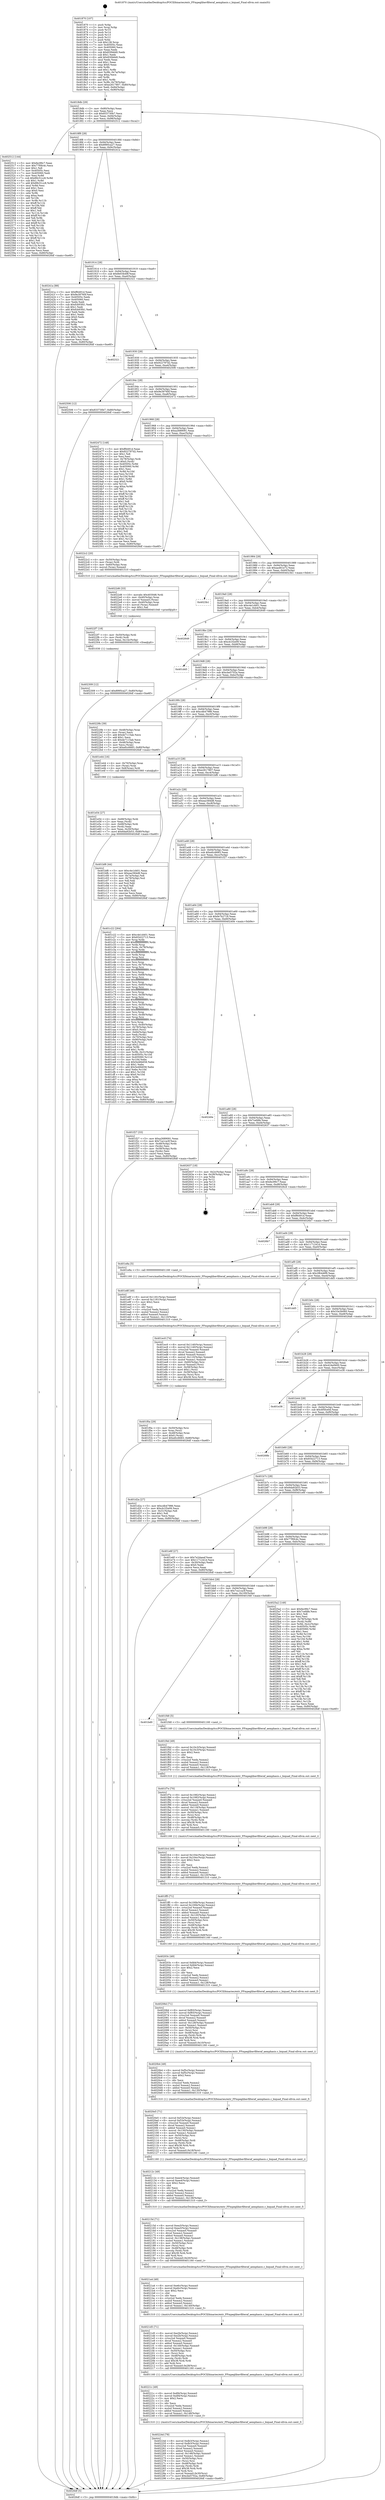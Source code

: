 digraph "0x401870" {
  label = "0x401870 (/mnt/c/Users/mathe/Desktop/tcc/POCII/binaries/extr_FFmpeglibavfilteraf_aemphasis.c_biquad_Final-ollvm.out::main(0))"
  labelloc = "t"
  node[shape=record]

  Entry [label="",width=0.3,height=0.3,shape=circle,fillcolor=black,style=filled]
  "0x4018db" [label="{
     0x4018db [29]\l
     | [instrs]\l
     &nbsp;&nbsp;0x4018db \<+3\>: mov -0x80(%rbp),%eax\l
     &nbsp;&nbsp;0x4018de \<+2\>: mov %eax,%ecx\l
     &nbsp;&nbsp;0x4018e0 \<+6\>: sub $0x833730b7,%ecx\l
     &nbsp;&nbsp;0x4018e6 \<+6\>: mov %eax,-0x94(%rbp)\l
     &nbsp;&nbsp;0x4018ec \<+6\>: mov %ecx,-0x98(%rbp)\l
     &nbsp;&nbsp;0x4018f2 \<+6\>: je 0000000000402512 \<main+0xca2\>\l
  }"]
  "0x402512" [label="{
     0x402512 [144]\l
     | [instrs]\l
     &nbsp;&nbsp;0x402512 \<+5\>: mov $0xfec99c7,%eax\l
     &nbsp;&nbsp;0x402517 \<+5\>: mov $0x77f0fc4c,%ecx\l
     &nbsp;&nbsp;0x40251c \<+2\>: mov $0x1,%dl\l
     &nbsp;&nbsp;0x40251e \<+7\>: mov 0x40505c,%esi\l
     &nbsp;&nbsp;0x402525 \<+7\>: mov 0x405060,%edi\l
     &nbsp;&nbsp;0x40252c \<+3\>: mov %esi,%r8d\l
     &nbsp;&nbsp;0x40252f \<+7\>: sub $0x89c51cc8,%r8d\l
     &nbsp;&nbsp;0x402536 \<+4\>: sub $0x1,%r8d\l
     &nbsp;&nbsp;0x40253a \<+7\>: add $0x89c51cc8,%r8d\l
     &nbsp;&nbsp;0x402541 \<+4\>: imul %r8d,%esi\l
     &nbsp;&nbsp;0x402545 \<+3\>: and $0x1,%esi\l
     &nbsp;&nbsp;0x402548 \<+3\>: cmp $0x0,%esi\l
     &nbsp;&nbsp;0x40254b \<+4\>: sete %r9b\l
     &nbsp;&nbsp;0x40254f \<+3\>: cmp $0xa,%edi\l
     &nbsp;&nbsp;0x402552 \<+4\>: setl %r10b\l
     &nbsp;&nbsp;0x402556 \<+3\>: mov %r9b,%r11b\l
     &nbsp;&nbsp;0x402559 \<+4\>: xor $0xff,%r11b\l
     &nbsp;&nbsp;0x40255d \<+3\>: mov %r10b,%bl\l
     &nbsp;&nbsp;0x402560 \<+3\>: xor $0xff,%bl\l
     &nbsp;&nbsp;0x402563 \<+3\>: xor $0x1,%dl\l
     &nbsp;&nbsp;0x402566 \<+3\>: mov %r11b,%r14b\l
     &nbsp;&nbsp;0x402569 \<+4\>: and $0xff,%r14b\l
     &nbsp;&nbsp;0x40256d \<+3\>: and %dl,%r9b\l
     &nbsp;&nbsp;0x402570 \<+3\>: mov %bl,%r15b\l
     &nbsp;&nbsp;0x402573 \<+4\>: and $0xff,%r15b\l
     &nbsp;&nbsp;0x402577 \<+3\>: and %dl,%r10b\l
     &nbsp;&nbsp;0x40257a \<+3\>: or %r9b,%r14b\l
     &nbsp;&nbsp;0x40257d \<+3\>: or %r10b,%r15b\l
     &nbsp;&nbsp;0x402580 \<+3\>: xor %r15b,%r14b\l
     &nbsp;&nbsp;0x402583 \<+3\>: or %bl,%r11b\l
     &nbsp;&nbsp;0x402586 \<+4\>: xor $0xff,%r11b\l
     &nbsp;&nbsp;0x40258a \<+3\>: or $0x1,%dl\l
     &nbsp;&nbsp;0x40258d \<+3\>: and %dl,%r11b\l
     &nbsp;&nbsp;0x402590 \<+3\>: or %r11b,%r14b\l
     &nbsp;&nbsp;0x402593 \<+4\>: test $0x1,%r14b\l
     &nbsp;&nbsp;0x402597 \<+3\>: cmovne %ecx,%eax\l
     &nbsp;&nbsp;0x40259a \<+3\>: mov %eax,-0x80(%rbp)\l
     &nbsp;&nbsp;0x40259d \<+5\>: jmp 00000000004026df \<main+0xe6f\>\l
  }"]
  "0x4018f8" [label="{
     0x4018f8 [28]\l
     | [instrs]\l
     &nbsp;&nbsp;0x4018f8 \<+5\>: jmp 00000000004018fd \<main+0x8d\>\l
     &nbsp;&nbsp;0x4018fd \<+6\>: mov -0x94(%rbp),%eax\l
     &nbsp;&nbsp;0x401903 \<+5\>: sub $0x8995ca27,%eax\l
     &nbsp;&nbsp;0x401908 \<+6\>: mov %eax,-0x9c(%rbp)\l
     &nbsp;&nbsp;0x40190e \<+6\>: je 000000000040241a \<main+0xbaa\>\l
  }"]
  Exit [label="",width=0.3,height=0.3,shape=circle,fillcolor=black,style=filled,peripheries=2]
  "0x40241a" [label="{
     0x40241a [88]\l
     | [instrs]\l
     &nbsp;&nbsp;0x40241a \<+5\>: mov $0xff4491d,%eax\l
     &nbsp;&nbsp;0x40241f \<+5\>: mov $0x9e39760f,%ecx\l
     &nbsp;&nbsp;0x402424 \<+7\>: mov 0x40505c,%edx\l
     &nbsp;&nbsp;0x40242b \<+7\>: mov 0x405060,%esi\l
     &nbsp;&nbsp;0x402432 \<+2\>: mov %edx,%edi\l
     &nbsp;&nbsp;0x402434 \<+6\>: sub $0xfcb93f41,%edi\l
     &nbsp;&nbsp;0x40243a \<+3\>: sub $0x1,%edi\l
     &nbsp;&nbsp;0x40243d \<+6\>: add $0xfcb93f41,%edi\l
     &nbsp;&nbsp;0x402443 \<+3\>: imul %edi,%edx\l
     &nbsp;&nbsp;0x402446 \<+3\>: and $0x1,%edx\l
     &nbsp;&nbsp;0x402449 \<+3\>: cmp $0x0,%edx\l
     &nbsp;&nbsp;0x40244c \<+4\>: sete %r8b\l
     &nbsp;&nbsp;0x402450 \<+3\>: cmp $0xa,%esi\l
     &nbsp;&nbsp;0x402453 \<+4\>: setl %r9b\l
     &nbsp;&nbsp;0x402457 \<+3\>: mov %r8b,%r10b\l
     &nbsp;&nbsp;0x40245a \<+3\>: and %r9b,%r10b\l
     &nbsp;&nbsp;0x40245d \<+3\>: xor %r9b,%r8b\l
     &nbsp;&nbsp;0x402460 \<+3\>: or %r8b,%r10b\l
     &nbsp;&nbsp;0x402463 \<+4\>: test $0x1,%r10b\l
     &nbsp;&nbsp;0x402467 \<+3\>: cmovne %ecx,%eax\l
     &nbsp;&nbsp;0x40246a \<+3\>: mov %eax,-0x80(%rbp)\l
     &nbsp;&nbsp;0x40246d \<+5\>: jmp 00000000004026df \<main+0xe6f\>\l
  }"]
  "0x401914" [label="{
     0x401914 [28]\l
     | [instrs]\l
     &nbsp;&nbsp;0x401914 \<+5\>: jmp 0000000000401919 \<main+0xa9\>\l
     &nbsp;&nbsp;0x401919 \<+6\>: mov -0x94(%rbp),%eax\l
     &nbsp;&nbsp;0x40191f \<+5\>: sub $0x8e03b49f,%eax\l
     &nbsp;&nbsp;0x401924 \<+6\>: mov %eax,-0xa0(%rbp)\l
     &nbsp;&nbsp;0x40192a \<+6\>: je 0000000000402321 \<main+0xab1\>\l
  }"]
  "0x402309" [label="{
     0x402309 [12]\l
     | [instrs]\l
     &nbsp;&nbsp;0x402309 \<+7\>: movl $0x8995ca27,-0x80(%rbp)\l
     &nbsp;&nbsp;0x402310 \<+5\>: jmp 00000000004026df \<main+0xe6f\>\l
  }"]
  "0x402321" [label="{
     0x402321\l
  }", style=dashed]
  "0x401930" [label="{
     0x401930 [28]\l
     | [instrs]\l
     &nbsp;&nbsp;0x401930 \<+5\>: jmp 0000000000401935 \<main+0xc5\>\l
     &nbsp;&nbsp;0x401935 \<+6\>: mov -0x94(%rbp),%eax\l
     &nbsp;&nbsp;0x40193b \<+5\>: sub $0x922797d2,%eax\l
     &nbsp;&nbsp;0x401940 \<+6\>: mov %eax,-0xa4(%rbp)\l
     &nbsp;&nbsp;0x401946 \<+6\>: je 0000000000402506 \<main+0xc96\>\l
  }"]
  "0x4022f7" [label="{
     0x4022f7 [18]\l
     | [instrs]\l
     &nbsp;&nbsp;0x4022f7 \<+4\>: mov -0x50(%rbp),%rdi\l
     &nbsp;&nbsp;0x4022fb \<+3\>: mov (%rdi),%rdi\l
     &nbsp;&nbsp;0x4022fe \<+6\>: mov %eax,-0x14c(%rbp)\l
     &nbsp;&nbsp;0x402304 \<+5\>: call 0000000000401030 \<free@plt\>\l
     | [calls]\l
     &nbsp;&nbsp;0x401030 \{1\} (unknown)\l
  }"]
  "0x402506" [label="{
     0x402506 [12]\l
     | [instrs]\l
     &nbsp;&nbsp;0x402506 \<+7\>: movl $0x833730b7,-0x80(%rbp)\l
     &nbsp;&nbsp;0x40250d \<+5\>: jmp 00000000004026df \<main+0xe6f\>\l
  }"]
  "0x40194c" [label="{
     0x40194c [28]\l
     | [instrs]\l
     &nbsp;&nbsp;0x40194c \<+5\>: jmp 0000000000401951 \<main+0xe1\>\l
     &nbsp;&nbsp;0x401951 \<+6\>: mov -0x94(%rbp),%eax\l
     &nbsp;&nbsp;0x401957 \<+5\>: sub $0x9e39760f,%eax\l
     &nbsp;&nbsp;0x40195c \<+6\>: mov %eax,-0xa8(%rbp)\l
     &nbsp;&nbsp;0x401962 \<+6\>: je 0000000000402472 \<main+0xc02\>\l
  }"]
  "0x4022d6" [label="{
     0x4022d6 [33]\l
     | [instrs]\l
     &nbsp;&nbsp;0x4022d6 \<+10\>: movabs $0x4030d6,%rdi\l
     &nbsp;&nbsp;0x4022e0 \<+4\>: mov -0x40(%rbp),%rax\l
     &nbsp;&nbsp;0x4022e4 \<+4\>: movsd %xmm0,(%rax)\l
     &nbsp;&nbsp;0x4022e8 \<+4\>: mov -0x40(%rbp),%rax\l
     &nbsp;&nbsp;0x4022ec \<+4\>: movsd (%rax),%xmm0\l
     &nbsp;&nbsp;0x4022f0 \<+2\>: mov $0x1,%al\l
     &nbsp;&nbsp;0x4022f2 \<+5\>: call 0000000000401040 \<printf@plt\>\l
     | [calls]\l
     &nbsp;&nbsp;0x401040 \{1\} (unknown)\l
  }"]
  "0x402472" [label="{
     0x402472 [148]\l
     | [instrs]\l
     &nbsp;&nbsp;0x402472 \<+5\>: mov $0xff4491d,%eax\l
     &nbsp;&nbsp;0x402477 \<+5\>: mov $0x922797d2,%ecx\l
     &nbsp;&nbsp;0x40247c \<+2\>: mov $0x1,%dl\l
     &nbsp;&nbsp;0x40247e \<+2\>: xor %esi,%esi\l
     &nbsp;&nbsp;0x402480 \<+4\>: mov -0x78(%rbp),%rdi\l
     &nbsp;&nbsp;0x402484 \<+6\>: movl $0x0,(%rdi)\l
     &nbsp;&nbsp;0x40248a \<+8\>: mov 0x40505c,%r8d\l
     &nbsp;&nbsp;0x402492 \<+8\>: mov 0x405060,%r9d\l
     &nbsp;&nbsp;0x40249a \<+3\>: sub $0x1,%esi\l
     &nbsp;&nbsp;0x40249d \<+3\>: mov %r8d,%r10d\l
     &nbsp;&nbsp;0x4024a0 \<+3\>: add %esi,%r10d\l
     &nbsp;&nbsp;0x4024a3 \<+4\>: imul %r10d,%r8d\l
     &nbsp;&nbsp;0x4024a7 \<+4\>: and $0x1,%r8d\l
     &nbsp;&nbsp;0x4024ab \<+4\>: cmp $0x0,%r8d\l
     &nbsp;&nbsp;0x4024af \<+4\>: sete %r11b\l
     &nbsp;&nbsp;0x4024b3 \<+4\>: cmp $0xa,%r9d\l
     &nbsp;&nbsp;0x4024b7 \<+3\>: setl %bl\l
     &nbsp;&nbsp;0x4024ba \<+3\>: mov %r11b,%r14b\l
     &nbsp;&nbsp;0x4024bd \<+4\>: xor $0xff,%r14b\l
     &nbsp;&nbsp;0x4024c1 \<+3\>: mov %bl,%r15b\l
     &nbsp;&nbsp;0x4024c4 \<+4\>: xor $0xff,%r15b\l
     &nbsp;&nbsp;0x4024c8 \<+3\>: xor $0x1,%dl\l
     &nbsp;&nbsp;0x4024cb \<+3\>: mov %r14b,%r12b\l
     &nbsp;&nbsp;0x4024ce \<+4\>: and $0xff,%r12b\l
     &nbsp;&nbsp;0x4024d2 \<+3\>: and %dl,%r11b\l
     &nbsp;&nbsp;0x4024d5 \<+3\>: mov %r15b,%r13b\l
     &nbsp;&nbsp;0x4024d8 \<+4\>: and $0xff,%r13b\l
     &nbsp;&nbsp;0x4024dc \<+2\>: and %dl,%bl\l
     &nbsp;&nbsp;0x4024de \<+3\>: or %r11b,%r12b\l
     &nbsp;&nbsp;0x4024e1 \<+3\>: or %bl,%r13b\l
     &nbsp;&nbsp;0x4024e4 \<+3\>: xor %r13b,%r12b\l
     &nbsp;&nbsp;0x4024e7 \<+3\>: or %r15b,%r14b\l
     &nbsp;&nbsp;0x4024ea \<+4\>: xor $0xff,%r14b\l
     &nbsp;&nbsp;0x4024ee \<+3\>: or $0x1,%dl\l
     &nbsp;&nbsp;0x4024f1 \<+3\>: and %dl,%r14b\l
     &nbsp;&nbsp;0x4024f4 \<+3\>: or %r14b,%r12b\l
     &nbsp;&nbsp;0x4024f7 \<+4\>: test $0x1,%r12b\l
     &nbsp;&nbsp;0x4024fb \<+3\>: cmovne %ecx,%eax\l
     &nbsp;&nbsp;0x4024fe \<+3\>: mov %eax,-0x80(%rbp)\l
     &nbsp;&nbsp;0x402501 \<+5\>: jmp 00000000004026df \<main+0xe6f\>\l
  }"]
  "0x401968" [label="{
     0x401968 [28]\l
     | [instrs]\l
     &nbsp;&nbsp;0x401968 \<+5\>: jmp 000000000040196d \<main+0xfd\>\l
     &nbsp;&nbsp;0x40196d \<+6\>: mov -0x94(%rbp),%eax\l
     &nbsp;&nbsp;0x401973 \<+5\>: sub $0xa2689091,%eax\l
     &nbsp;&nbsp;0x401978 \<+6\>: mov %eax,-0xac(%rbp)\l
     &nbsp;&nbsp;0x40197e \<+6\>: je 00000000004022c2 \<main+0xa52\>\l
  }"]
  "0x40224d" [label="{
     0x40224d [78]\l
     | [instrs]\l
     &nbsp;&nbsp;0x40224d \<+8\>: movsd 0xdb3(%rip),%xmm1\l
     &nbsp;&nbsp;0x402255 \<+8\>: movsd 0xdb3(%rip),%xmm2\l
     &nbsp;&nbsp;0x40225d \<+4\>: cvtss2sd %xmm0,%xmm0\l
     &nbsp;&nbsp;0x402261 \<+4\>: divsd %xmm2,%xmm0\l
     &nbsp;&nbsp;0x402265 \<+4\>: addsd %xmm0,%xmm1\l
     &nbsp;&nbsp;0x402269 \<+8\>: movsd -0x148(%rbp),%xmm0\l
     &nbsp;&nbsp;0x402271 \<+4\>: mulsd %xmm1,%xmm0\l
     &nbsp;&nbsp;0x402275 \<+4\>: mov -0x50(%rbp),%rsi\l
     &nbsp;&nbsp;0x402279 \<+3\>: mov (%rsi),%rsi\l
     &nbsp;&nbsp;0x40227c \<+4\>: mov -0x48(%rbp),%rdi\l
     &nbsp;&nbsp;0x402280 \<+3\>: movslq (%rdi),%rdi\l
     &nbsp;&nbsp;0x402283 \<+4\>: imul $0x38,%rdi,%rdi\l
     &nbsp;&nbsp;0x402287 \<+3\>: add %rdi,%rsi\l
     &nbsp;&nbsp;0x40228a \<+5\>: movsd %xmm0,0x30(%rsi)\l
     &nbsp;&nbsp;0x40228f \<+7\>: movl $0xcbe5702a,-0x80(%rbp)\l
     &nbsp;&nbsp;0x402296 \<+5\>: jmp 00000000004026df \<main+0xe6f\>\l
  }"]
  "0x4022c2" [label="{
     0x4022c2 [20]\l
     | [instrs]\l
     &nbsp;&nbsp;0x4022c2 \<+4\>: mov -0x50(%rbp),%rax\l
     &nbsp;&nbsp;0x4022c6 \<+3\>: mov (%rax),%rdi\l
     &nbsp;&nbsp;0x4022c9 \<+4\>: mov -0x60(%rbp),%rax\l
     &nbsp;&nbsp;0x4022cd \<+4\>: movsd (%rax),%xmm0\l
     &nbsp;&nbsp;0x4022d1 \<+5\>: call 0000000000401510 \<biquad\>\l
     | [calls]\l
     &nbsp;&nbsp;0x401510 \{1\} (/mnt/c/Users/mathe/Desktop/tcc/POCII/binaries/extr_FFmpeglibavfilteraf_aemphasis.c_biquad_Final-ollvm.out::biquad)\l
  }"]
  "0x401984" [label="{
     0x401984 [28]\l
     | [instrs]\l
     &nbsp;&nbsp;0x401984 \<+5\>: jmp 0000000000401989 \<main+0x119\>\l
     &nbsp;&nbsp;0x401989 \<+6\>: mov -0x94(%rbp),%eax\l
     &nbsp;&nbsp;0x40198f \<+5\>: sub $0xaa461e72,%eax\l
     &nbsp;&nbsp;0x401994 \<+6\>: mov %eax,-0xb0(%rbp)\l
     &nbsp;&nbsp;0x40199a \<+6\>: je 00000000004023b1 \<main+0xb41\>\l
  }"]
  "0x40221c" [label="{
     0x40221c [49]\l
     | [instrs]\l
     &nbsp;&nbsp;0x40221c \<+8\>: movsd 0xdf4(%rip),%xmm0\l
     &nbsp;&nbsp;0x402224 \<+8\>: movsd 0xdf4(%rip),%xmm1\l
     &nbsp;&nbsp;0x40222c \<+5\>: mov $0x2,%ecx\l
     &nbsp;&nbsp;0x402231 \<+1\>: cltd\l
     &nbsp;&nbsp;0x402232 \<+2\>: idiv %ecx\l
     &nbsp;&nbsp;0x402234 \<+4\>: cvtsi2sd %edx,%xmm2\l
     &nbsp;&nbsp;0x402238 \<+4\>: mulsd %xmm2,%xmm1\l
     &nbsp;&nbsp;0x40223c \<+4\>: addsd %xmm0,%xmm1\l
     &nbsp;&nbsp;0x402240 \<+8\>: movsd %xmm1,-0x148(%rbp)\l
     &nbsp;&nbsp;0x402248 \<+5\>: call 0000000000401310 \<next_f\>\l
     | [calls]\l
     &nbsp;&nbsp;0x401310 \{1\} (/mnt/c/Users/mathe/Desktop/tcc/POCII/binaries/extr_FFmpeglibavfilteraf_aemphasis.c_biquad_Final-ollvm.out::next_f)\l
  }"]
  "0x4023b1" [label="{
     0x4023b1\l
  }", style=dashed]
  "0x4019a0" [label="{
     0x4019a0 [28]\l
     | [instrs]\l
     &nbsp;&nbsp;0x4019a0 \<+5\>: jmp 00000000004019a5 \<main+0x135\>\l
     &nbsp;&nbsp;0x4019a5 \<+6\>: mov -0x94(%rbp),%eax\l
     &nbsp;&nbsp;0x4019ab \<+5\>: sub $0xc4e1d401,%eax\l
     &nbsp;&nbsp;0x4019b0 \<+6\>: mov %eax,-0xb4(%rbp)\l
     &nbsp;&nbsp;0x4019b6 \<+6\>: je 0000000000402649 \<main+0xdd9\>\l
  }"]
  "0x4021d5" [label="{
     0x4021d5 [71]\l
     | [instrs]\l
     &nbsp;&nbsp;0x4021d5 \<+8\>: movsd 0xe2b(%rip),%xmm1\l
     &nbsp;&nbsp;0x4021dd \<+8\>: movsd 0xe2b(%rip),%xmm2\l
     &nbsp;&nbsp;0x4021e5 \<+4\>: cvtss2sd %xmm0,%xmm0\l
     &nbsp;&nbsp;0x4021e9 \<+4\>: divsd %xmm2,%xmm0\l
     &nbsp;&nbsp;0x4021ed \<+4\>: addsd %xmm0,%xmm1\l
     &nbsp;&nbsp;0x4021f1 \<+8\>: movsd -0x140(%rbp),%xmm0\l
     &nbsp;&nbsp;0x4021f9 \<+4\>: mulsd %xmm1,%xmm0\l
     &nbsp;&nbsp;0x4021fd \<+4\>: mov -0x50(%rbp),%rsi\l
     &nbsp;&nbsp;0x402201 \<+3\>: mov (%rsi),%rsi\l
     &nbsp;&nbsp;0x402204 \<+4\>: mov -0x48(%rbp),%rdi\l
     &nbsp;&nbsp;0x402208 \<+3\>: movslq (%rdi),%rdi\l
     &nbsp;&nbsp;0x40220b \<+4\>: imul $0x38,%rdi,%rdi\l
     &nbsp;&nbsp;0x40220f \<+3\>: add %rdi,%rsi\l
     &nbsp;&nbsp;0x402212 \<+5\>: movsd %xmm0,0x28(%rsi)\l
     &nbsp;&nbsp;0x402217 \<+5\>: call 0000000000401160 \<next_i\>\l
     | [calls]\l
     &nbsp;&nbsp;0x401160 \{1\} (/mnt/c/Users/mathe/Desktop/tcc/POCII/binaries/extr_FFmpeglibavfilteraf_aemphasis.c_biquad_Final-ollvm.out::next_i)\l
  }"]
  "0x402649" [label="{
     0x402649\l
  }", style=dashed]
  "0x4019bc" [label="{
     0x4019bc [28]\l
     | [instrs]\l
     &nbsp;&nbsp;0x4019bc \<+5\>: jmp 00000000004019c1 \<main+0x151\>\l
     &nbsp;&nbsp;0x4019c1 \<+6\>: mov -0x94(%rbp),%eax\l
     &nbsp;&nbsp;0x4019c7 \<+5\>: sub $0xcb1f2e09,%eax\l
     &nbsp;&nbsp;0x4019cc \<+6\>: mov %eax,-0xb8(%rbp)\l
     &nbsp;&nbsp;0x4019d2 \<+6\>: je 0000000000401d45 \<main+0x4d5\>\l
  }"]
  "0x4021a4" [label="{
     0x4021a4 [49]\l
     | [instrs]\l
     &nbsp;&nbsp;0x4021a4 \<+8\>: movsd 0xe6c(%rip),%xmm0\l
     &nbsp;&nbsp;0x4021ac \<+8\>: movsd 0xe6c(%rip),%xmm1\l
     &nbsp;&nbsp;0x4021b4 \<+5\>: mov $0x2,%ecx\l
     &nbsp;&nbsp;0x4021b9 \<+1\>: cltd\l
     &nbsp;&nbsp;0x4021ba \<+2\>: idiv %ecx\l
     &nbsp;&nbsp;0x4021bc \<+4\>: cvtsi2sd %edx,%xmm2\l
     &nbsp;&nbsp;0x4021c0 \<+4\>: mulsd %xmm2,%xmm1\l
     &nbsp;&nbsp;0x4021c4 \<+4\>: addsd %xmm0,%xmm1\l
     &nbsp;&nbsp;0x4021c8 \<+8\>: movsd %xmm1,-0x140(%rbp)\l
     &nbsp;&nbsp;0x4021d0 \<+5\>: call 0000000000401310 \<next_f\>\l
     | [calls]\l
     &nbsp;&nbsp;0x401310 \{1\} (/mnt/c/Users/mathe/Desktop/tcc/POCII/binaries/extr_FFmpeglibavfilteraf_aemphasis.c_biquad_Final-ollvm.out::next_f)\l
  }"]
  "0x401d45" [label="{
     0x401d45\l
  }", style=dashed]
  "0x4019d8" [label="{
     0x4019d8 [28]\l
     | [instrs]\l
     &nbsp;&nbsp;0x4019d8 \<+5\>: jmp 00000000004019dd \<main+0x16d\>\l
     &nbsp;&nbsp;0x4019dd \<+6\>: mov -0x94(%rbp),%eax\l
     &nbsp;&nbsp;0x4019e3 \<+5\>: sub $0xcbe5702a,%eax\l
     &nbsp;&nbsp;0x4019e8 \<+6\>: mov %eax,-0xbc(%rbp)\l
     &nbsp;&nbsp;0x4019ee \<+6\>: je 000000000040229b \<main+0xa2b\>\l
  }"]
  "0x40215d" [label="{
     0x40215d [71]\l
     | [instrs]\l
     &nbsp;&nbsp;0x40215d \<+8\>: movsd 0xea3(%rip),%xmm1\l
     &nbsp;&nbsp;0x402165 \<+8\>: movsd 0xea3(%rip),%xmm2\l
     &nbsp;&nbsp;0x40216d \<+4\>: cvtss2sd %xmm0,%xmm0\l
     &nbsp;&nbsp;0x402171 \<+4\>: divsd %xmm2,%xmm0\l
     &nbsp;&nbsp;0x402175 \<+4\>: addsd %xmm0,%xmm1\l
     &nbsp;&nbsp;0x402179 \<+8\>: movsd -0x138(%rbp),%xmm0\l
     &nbsp;&nbsp;0x402181 \<+4\>: mulsd %xmm1,%xmm0\l
     &nbsp;&nbsp;0x402185 \<+4\>: mov -0x50(%rbp),%rsi\l
     &nbsp;&nbsp;0x402189 \<+3\>: mov (%rsi),%rsi\l
     &nbsp;&nbsp;0x40218c \<+4\>: mov -0x48(%rbp),%rdi\l
     &nbsp;&nbsp;0x402190 \<+3\>: movslq (%rdi),%rdi\l
     &nbsp;&nbsp;0x402193 \<+4\>: imul $0x38,%rdi,%rdi\l
     &nbsp;&nbsp;0x402197 \<+3\>: add %rdi,%rsi\l
     &nbsp;&nbsp;0x40219a \<+5\>: movsd %xmm0,0x20(%rsi)\l
     &nbsp;&nbsp;0x40219f \<+5\>: call 0000000000401160 \<next_i\>\l
     | [calls]\l
     &nbsp;&nbsp;0x401160 \{1\} (/mnt/c/Users/mathe/Desktop/tcc/POCII/binaries/extr_FFmpeglibavfilteraf_aemphasis.c_biquad_Final-ollvm.out::next_i)\l
  }"]
  "0x40229b" [label="{
     0x40229b [39]\l
     | [instrs]\l
     &nbsp;&nbsp;0x40229b \<+4\>: mov -0x48(%rbp),%rax\l
     &nbsp;&nbsp;0x40229f \<+2\>: mov (%rax),%ecx\l
     &nbsp;&nbsp;0x4022a1 \<+6\>: add $0xde7115ab,%ecx\l
     &nbsp;&nbsp;0x4022a7 \<+3\>: add $0x1,%ecx\l
     &nbsp;&nbsp;0x4022aa \<+6\>: sub $0xde7115ab,%ecx\l
     &nbsp;&nbsp;0x4022b0 \<+4\>: mov -0x48(%rbp),%rax\l
     &nbsp;&nbsp;0x4022b4 \<+2\>: mov %ecx,(%rax)\l
     &nbsp;&nbsp;0x4022b6 \<+7\>: movl $0xefcc6683,-0x80(%rbp)\l
     &nbsp;&nbsp;0x4022bd \<+5\>: jmp 00000000004026df \<main+0xe6f\>\l
  }"]
  "0x4019f4" [label="{
     0x4019f4 [28]\l
     | [instrs]\l
     &nbsp;&nbsp;0x4019f4 \<+5\>: jmp 00000000004019f9 \<main+0x189\>\l
     &nbsp;&nbsp;0x4019f9 \<+6\>: mov -0x94(%rbp),%eax\l
     &nbsp;&nbsp;0x4019ff \<+5\>: sub $0xcdb47986,%eax\l
     &nbsp;&nbsp;0x401a04 \<+6\>: mov %eax,-0xc0(%rbp)\l
     &nbsp;&nbsp;0x401a0a \<+6\>: je 0000000000401e44 \<main+0x5d4\>\l
  }"]
  "0x40212c" [label="{
     0x40212c [49]\l
     | [instrs]\l
     &nbsp;&nbsp;0x40212c \<+8\>: movsd 0xee4(%rip),%xmm0\l
     &nbsp;&nbsp;0x402134 \<+8\>: movsd 0xee4(%rip),%xmm1\l
     &nbsp;&nbsp;0x40213c \<+5\>: mov $0x2,%ecx\l
     &nbsp;&nbsp;0x402141 \<+1\>: cltd\l
     &nbsp;&nbsp;0x402142 \<+2\>: idiv %ecx\l
     &nbsp;&nbsp;0x402144 \<+4\>: cvtsi2sd %edx,%xmm2\l
     &nbsp;&nbsp;0x402148 \<+4\>: mulsd %xmm2,%xmm1\l
     &nbsp;&nbsp;0x40214c \<+4\>: addsd %xmm0,%xmm1\l
     &nbsp;&nbsp;0x402150 \<+8\>: movsd %xmm1,-0x138(%rbp)\l
     &nbsp;&nbsp;0x402158 \<+5\>: call 0000000000401310 \<next_f\>\l
     | [calls]\l
     &nbsp;&nbsp;0x401310 \{1\} (/mnt/c/Users/mathe/Desktop/tcc/POCII/binaries/extr_FFmpeglibavfilteraf_aemphasis.c_biquad_Final-ollvm.out::next_f)\l
  }"]
  "0x401e44" [label="{
     0x401e44 [16]\l
     | [instrs]\l
     &nbsp;&nbsp;0x401e44 \<+4\>: mov -0x70(%rbp),%rax\l
     &nbsp;&nbsp;0x401e48 \<+3\>: mov (%rax),%rax\l
     &nbsp;&nbsp;0x401e4b \<+4\>: mov 0x8(%rax),%rdi\l
     &nbsp;&nbsp;0x401e4f \<+5\>: call 0000000000401060 \<atoi@plt\>\l
     | [calls]\l
     &nbsp;&nbsp;0x401060 \{1\} (unknown)\l
  }"]
  "0x401a10" [label="{
     0x401a10 [28]\l
     | [instrs]\l
     &nbsp;&nbsp;0x401a10 \<+5\>: jmp 0000000000401a15 \<main+0x1a5\>\l
     &nbsp;&nbsp;0x401a15 \<+6\>: mov -0x94(%rbp),%eax\l
     &nbsp;&nbsp;0x401a1b \<+5\>: sub $0xe2617807,%eax\l
     &nbsp;&nbsp;0x401a20 \<+6\>: mov %eax,-0xc4(%rbp)\l
     &nbsp;&nbsp;0x401a26 \<+6\>: je 0000000000401bf6 \<main+0x386\>\l
  }"]
  "0x4020e5" [label="{
     0x4020e5 [71]\l
     | [instrs]\l
     &nbsp;&nbsp;0x4020e5 \<+8\>: movsd 0xf1b(%rip),%xmm1\l
     &nbsp;&nbsp;0x4020ed \<+8\>: movsd 0xf1b(%rip),%xmm2\l
     &nbsp;&nbsp;0x4020f5 \<+4\>: cvtss2sd %xmm0,%xmm0\l
     &nbsp;&nbsp;0x4020f9 \<+4\>: divsd %xmm2,%xmm0\l
     &nbsp;&nbsp;0x4020fd \<+4\>: addsd %xmm0,%xmm1\l
     &nbsp;&nbsp;0x402101 \<+8\>: movsd -0x130(%rbp),%xmm0\l
     &nbsp;&nbsp;0x402109 \<+4\>: mulsd %xmm1,%xmm0\l
     &nbsp;&nbsp;0x40210d \<+4\>: mov -0x50(%rbp),%rsi\l
     &nbsp;&nbsp;0x402111 \<+3\>: mov (%rsi),%rsi\l
     &nbsp;&nbsp;0x402114 \<+4\>: mov -0x48(%rbp),%rdi\l
     &nbsp;&nbsp;0x402118 \<+3\>: movslq (%rdi),%rdi\l
     &nbsp;&nbsp;0x40211b \<+4\>: imul $0x38,%rdi,%rdi\l
     &nbsp;&nbsp;0x40211f \<+3\>: add %rdi,%rsi\l
     &nbsp;&nbsp;0x402122 \<+5\>: movsd %xmm0,0x18(%rsi)\l
     &nbsp;&nbsp;0x402127 \<+5\>: call 0000000000401160 \<next_i\>\l
     | [calls]\l
     &nbsp;&nbsp;0x401160 \{1\} (/mnt/c/Users/mathe/Desktop/tcc/POCII/binaries/extr_FFmpeglibavfilteraf_aemphasis.c_biquad_Final-ollvm.out::next_i)\l
  }"]
  "0x401bf6" [label="{
     0x401bf6 [44]\l
     | [instrs]\l
     &nbsp;&nbsp;0x401bf6 \<+5\>: mov $0xc4e1d401,%eax\l
     &nbsp;&nbsp;0x401bfb \<+5\>: mov $0xeac584d8,%ecx\l
     &nbsp;&nbsp;0x401c00 \<+3\>: mov -0x7a(%rbp),%dl\l
     &nbsp;&nbsp;0x401c03 \<+4\>: mov -0x79(%rbp),%sil\l
     &nbsp;&nbsp;0x401c07 \<+3\>: mov %dl,%dil\l
     &nbsp;&nbsp;0x401c0a \<+3\>: and %sil,%dil\l
     &nbsp;&nbsp;0x401c0d \<+3\>: xor %sil,%dl\l
     &nbsp;&nbsp;0x401c10 \<+3\>: or %dl,%dil\l
     &nbsp;&nbsp;0x401c13 \<+4\>: test $0x1,%dil\l
     &nbsp;&nbsp;0x401c17 \<+3\>: cmovne %ecx,%eax\l
     &nbsp;&nbsp;0x401c1a \<+3\>: mov %eax,-0x80(%rbp)\l
     &nbsp;&nbsp;0x401c1d \<+5\>: jmp 00000000004026df \<main+0xe6f\>\l
  }"]
  "0x401a2c" [label="{
     0x401a2c [28]\l
     | [instrs]\l
     &nbsp;&nbsp;0x401a2c \<+5\>: jmp 0000000000401a31 \<main+0x1c1\>\l
     &nbsp;&nbsp;0x401a31 \<+6\>: mov -0x94(%rbp),%eax\l
     &nbsp;&nbsp;0x401a37 \<+5\>: sub $0xeac584d8,%eax\l
     &nbsp;&nbsp;0x401a3c \<+6\>: mov %eax,-0xc8(%rbp)\l
     &nbsp;&nbsp;0x401a42 \<+6\>: je 0000000000401c22 \<main+0x3b2\>\l
  }"]
  "0x4026df" [label="{
     0x4026df [5]\l
     | [instrs]\l
     &nbsp;&nbsp;0x4026df \<+5\>: jmp 00000000004018db \<main+0x6b\>\l
  }"]
  "0x401870" [label="{
     0x401870 [107]\l
     | [instrs]\l
     &nbsp;&nbsp;0x401870 \<+1\>: push %rbp\l
     &nbsp;&nbsp;0x401871 \<+3\>: mov %rsp,%rbp\l
     &nbsp;&nbsp;0x401874 \<+2\>: push %r15\l
     &nbsp;&nbsp;0x401876 \<+2\>: push %r14\l
     &nbsp;&nbsp;0x401878 \<+2\>: push %r13\l
     &nbsp;&nbsp;0x40187a \<+2\>: push %r12\l
     &nbsp;&nbsp;0x40187c \<+1\>: push %rbx\l
     &nbsp;&nbsp;0x40187d \<+7\>: sub $0x138,%rsp\l
     &nbsp;&nbsp;0x401884 \<+7\>: mov 0x40505c,%eax\l
     &nbsp;&nbsp;0x40188b \<+7\>: mov 0x405060,%ecx\l
     &nbsp;&nbsp;0x401892 \<+2\>: mov %eax,%edx\l
     &nbsp;&nbsp;0x401894 \<+6\>: sub $0x830b6d0,%edx\l
     &nbsp;&nbsp;0x40189a \<+3\>: sub $0x1,%edx\l
     &nbsp;&nbsp;0x40189d \<+6\>: add $0x830b6d0,%edx\l
     &nbsp;&nbsp;0x4018a3 \<+3\>: imul %edx,%eax\l
     &nbsp;&nbsp;0x4018a6 \<+3\>: and $0x1,%eax\l
     &nbsp;&nbsp;0x4018a9 \<+3\>: cmp $0x0,%eax\l
     &nbsp;&nbsp;0x4018ac \<+4\>: sete %r8b\l
     &nbsp;&nbsp;0x4018b0 \<+4\>: and $0x1,%r8b\l
     &nbsp;&nbsp;0x4018b4 \<+4\>: mov %r8b,-0x7a(%rbp)\l
     &nbsp;&nbsp;0x4018b8 \<+3\>: cmp $0xa,%ecx\l
     &nbsp;&nbsp;0x4018bb \<+4\>: setl %r8b\l
     &nbsp;&nbsp;0x4018bf \<+4\>: and $0x1,%r8b\l
     &nbsp;&nbsp;0x4018c3 \<+4\>: mov %r8b,-0x79(%rbp)\l
     &nbsp;&nbsp;0x4018c7 \<+7\>: movl $0xe2617807,-0x80(%rbp)\l
     &nbsp;&nbsp;0x4018ce \<+6\>: mov %edi,-0x84(%rbp)\l
     &nbsp;&nbsp;0x4018d4 \<+7\>: mov %rsi,-0x90(%rbp)\l
  }"]
  "0x4020b4" [label="{
     0x4020b4 [49]\l
     | [instrs]\l
     &nbsp;&nbsp;0x4020b4 \<+8\>: movsd 0xf5c(%rip),%xmm0\l
     &nbsp;&nbsp;0x4020bc \<+8\>: movsd 0xf5c(%rip),%xmm1\l
     &nbsp;&nbsp;0x4020c4 \<+5\>: mov $0x2,%ecx\l
     &nbsp;&nbsp;0x4020c9 \<+1\>: cltd\l
     &nbsp;&nbsp;0x4020ca \<+2\>: idiv %ecx\l
     &nbsp;&nbsp;0x4020cc \<+4\>: cvtsi2sd %edx,%xmm2\l
     &nbsp;&nbsp;0x4020d0 \<+4\>: mulsd %xmm2,%xmm1\l
     &nbsp;&nbsp;0x4020d4 \<+4\>: addsd %xmm0,%xmm1\l
     &nbsp;&nbsp;0x4020d8 \<+8\>: movsd %xmm1,-0x130(%rbp)\l
     &nbsp;&nbsp;0x4020e0 \<+5\>: call 0000000000401310 \<next_f\>\l
     | [calls]\l
     &nbsp;&nbsp;0x401310 \{1\} (/mnt/c/Users/mathe/Desktop/tcc/POCII/binaries/extr_FFmpeglibavfilteraf_aemphasis.c_biquad_Final-ollvm.out::next_f)\l
  }"]
  "0x401c22" [label="{
     0x401c22 [264]\l
     | [instrs]\l
     &nbsp;&nbsp;0x401c22 \<+5\>: mov $0xc4e1d401,%eax\l
     &nbsp;&nbsp;0x401c27 \<+5\>: mov $0x65422713,%ecx\l
     &nbsp;&nbsp;0x401c2c \<+3\>: mov %rsp,%rdx\l
     &nbsp;&nbsp;0x401c2f \<+4\>: add $0xfffffffffffffff0,%rdx\l
     &nbsp;&nbsp;0x401c33 \<+3\>: mov %rdx,%rsp\l
     &nbsp;&nbsp;0x401c36 \<+4\>: mov %rdx,-0x78(%rbp)\l
     &nbsp;&nbsp;0x401c3a \<+3\>: mov %rsp,%rdx\l
     &nbsp;&nbsp;0x401c3d \<+4\>: add $0xfffffffffffffff0,%rdx\l
     &nbsp;&nbsp;0x401c41 \<+3\>: mov %rdx,%rsp\l
     &nbsp;&nbsp;0x401c44 \<+3\>: mov %rsp,%rsi\l
     &nbsp;&nbsp;0x401c47 \<+4\>: add $0xfffffffffffffff0,%rsi\l
     &nbsp;&nbsp;0x401c4b \<+3\>: mov %rsi,%rsp\l
     &nbsp;&nbsp;0x401c4e \<+4\>: mov %rsi,-0x70(%rbp)\l
     &nbsp;&nbsp;0x401c52 \<+3\>: mov %rsp,%rsi\l
     &nbsp;&nbsp;0x401c55 \<+4\>: add $0xfffffffffffffff0,%rsi\l
     &nbsp;&nbsp;0x401c59 \<+3\>: mov %rsi,%rsp\l
     &nbsp;&nbsp;0x401c5c \<+4\>: mov %rsi,-0x68(%rbp)\l
     &nbsp;&nbsp;0x401c60 \<+3\>: mov %rsp,%rsi\l
     &nbsp;&nbsp;0x401c63 \<+4\>: add $0xfffffffffffffff0,%rsi\l
     &nbsp;&nbsp;0x401c67 \<+3\>: mov %rsi,%rsp\l
     &nbsp;&nbsp;0x401c6a \<+4\>: mov %rsi,-0x60(%rbp)\l
     &nbsp;&nbsp;0x401c6e \<+3\>: mov %rsp,%rsi\l
     &nbsp;&nbsp;0x401c71 \<+4\>: add $0xfffffffffffffff0,%rsi\l
     &nbsp;&nbsp;0x401c75 \<+3\>: mov %rsi,%rsp\l
     &nbsp;&nbsp;0x401c78 \<+4\>: mov %rsi,-0x58(%rbp)\l
     &nbsp;&nbsp;0x401c7c \<+3\>: mov %rsp,%rsi\l
     &nbsp;&nbsp;0x401c7f \<+4\>: add $0xfffffffffffffff0,%rsi\l
     &nbsp;&nbsp;0x401c83 \<+3\>: mov %rsi,%rsp\l
     &nbsp;&nbsp;0x401c86 \<+4\>: mov %rsi,-0x50(%rbp)\l
     &nbsp;&nbsp;0x401c8a \<+3\>: mov %rsp,%rsi\l
     &nbsp;&nbsp;0x401c8d \<+4\>: add $0xfffffffffffffff0,%rsi\l
     &nbsp;&nbsp;0x401c91 \<+3\>: mov %rsi,%rsp\l
     &nbsp;&nbsp;0x401c94 \<+4\>: mov %rsi,-0x48(%rbp)\l
     &nbsp;&nbsp;0x401c98 \<+3\>: mov %rsp,%rsi\l
     &nbsp;&nbsp;0x401c9b \<+4\>: add $0xfffffffffffffff0,%rsi\l
     &nbsp;&nbsp;0x401c9f \<+3\>: mov %rsi,%rsp\l
     &nbsp;&nbsp;0x401ca2 \<+4\>: mov %rsi,-0x40(%rbp)\l
     &nbsp;&nbsp;0x401ca6 \<+4\>: mov -0x78(%rbp),%rsi\l
     &nbsp;&nbsp;0x401caa \<+6\>: movl $0x0,(%rsi)\l
     &nbsp;&nbsp;0x401cb0 \<+6\>: mov -0x84(%rbp),%edi\l
     &nbsp;&nbsp;0x401cb6 \<+2\>: mov %edi,(%rdx)\l
     &nbsp;&nbsp;0x401cb8 \<+4\>: mov -0x70(%rbp),%rsi\l
     &nbsp;&nbsp;0x401cbc \<+7\>: mov -0x90(%rbp),%r8\l
     &nbsp;&nbsp;0x401cc3 \<+3\>: mov %r8,(%rsi)\l
     &nbsp;&nbsp;0x401cc6 \<+3\>: cmpl $0x2,(%rdx)\l
     &nbsp;&nbsp;0x401cc9 \<+4\>: setne %r9b\l
     &nbsp;&nbsp;0x401ccd \<+4\>: and $0x1,%r9b\l
     &nbsp;&nbsp;0x401cd1 \<+4\>: mov %r9b,-0x31(%rbp)\l
     &nbsp;&nbsp;0x401cd5 \<+8\>: mov 0x40505c,%r10d\l
     &nbsp;&nbsp;0x401cdd \<+8\>: mov 0x405060,%r11d\l
     &nbsp;&nbsp;0x401ce5 \<+3\>: mov %r10d,%ebx\l
     &nbsp;&nbsp;0x401ce8 \<+6\>: sub $0x5e46b658,%ebx\l
     &nbsp;&nbsp;0x401cee \<+3\>: sub $0x1,%ebx\l
     &nbsp;&nbsp;0x401cf1 \<+6\>: add $0x5e46b658,%ebx\l
     &nbsp;&nbsp;0x401cf7 \<+4\>: imul %ebx,%r10d\l
     &nbsp;&nbsp;0x401cfb \<+4\>: and $0x1,%r10d\l
     &nbsp;&nbsp;0x401cff \<+4\>: cmp $0x0,%r10d\l
     &nbsp;&nbsp;0x401d03 \<+4\>: sete %r9b\l
     &nbsp;&nbsp;0x401d07 \<+4\>: cmp $0xa,%r11d\l
     &nbsp;&nbsp;0x401d0b \<+4\>: setl %r14b\l
     &nbsp;&nbsp;0x401d0f \<+3\>: mov %r9b,%r15b\l
     &nbsp;&nbsp;0x401d12 \<+3\>: and %r14b,%r15b\l
     &nbsp;&nbsp;0x401d15 \<+3\>: xor %r14b,%r9b\l
     &nbsp;&nbsp;0x401d18 \<+3\>: or %r9b,%r15b\l
     &nbsp;&nbsp;0x401d1b \<+4\>: test $0x1,%r15b\l
     &nbsp;&nbsp;0x401d1f \<+3\>: cmovne %ecx,%eax\l
     &nbsp;&nbsp;0x401d22 \<+3\>: mov %eax,-0x80(%rbp)\l
     &nbsp;&nbsp;0x401d25 \<+5\>: jmp 00000000004026df \<main+0xe6f\>\l
  }"]
  "0x401a48" [label="{
     0x401a48 [28]\l
     | [instrs]\l
     &nbsp;&nbsp;0x401a48 \<+5\>: jmp 0000000000401a4d \<main+0x1dd\>\l
     &nbsp;&nbsp;0x401a4d \<+6\>: mov -0x94(%rbp),%eax\l
     &nbsp;&nbsp;0x401a53 \<+5\>: sub $0xefcc6683,%eax\l
     &nbsp;&nbsp;0x401a58 \<+6\>: mov %eax,-0xcc(%rbp)\l
     &nbsp;&nbsp;0x401a5e \<+6\>: je 0000000000401f27 \<main+0x6b7\>\l
  }"]
  "0x40206d" [label="{
     0x40206d [71]\l
     | [instrs]\l
     &nbsp;&nbsp;0x40206d \<+8\>: movsd 0xf93(%rip),%xmm1\l
     &nbsp;&nbsp;0x402075 \<+8\>: movsd 0xf93(%rip),%xmm2\l
     &nbsp;&nbsp;0x40207d \<+4\>: cvtss2sd %xmm0,%xmm0\l
     &nbsp;&nbsp;0x402081 \<+4\>: divsd %xmm2,%xmm0\l
     &nbsp;&nbsp;0x402085 \<+4\>: addsd %xmm0,%xmm1\l
     &nbsp;&nbsp;0x402089 \<+8\>: movsd -0x128(%rbp),%xmm0\l
     &nbsp;&nbsp;0x402091 \<+4\>: mulsd %xmm1,%xmm0\l
     &nbsp;&nbsp;0x402095 \<+4\>: mov -0x50(%rbp),%rsi\l
     &nbsp;&nbsp;0x402099 \<+3\>: mov (%rsi),%rsi\l
     &nbsp;&nbsp;0x40209c \<+4\>: mov -0x48(%rbp),%rdi\l
     &nbsp;&nbsp;0x4020a0 \<+3\>: movslq (%rdi),%rdi\l
     &nbsp;&nbsp;0x4020a3 \<+4\>: imul $0x38,%rdi,%rdi\l
     &nbsp;&nbsp;0x4020a7 \<+3\>: add %rdi,%rsi\l
     &nbsp;&nbsp;0x4020aa \<+5\>: movsd %xmm0,0x10(%rsi)\l
     &nbsp;&nbsp;0x4020af \<+5\>: call 0000000000401160 \<next_i\>\l
     | [calls]\l
     &nbsp;&nbsp;0x401160 \{1\} (/mnt/c/Users/mathe/Desktop/tcc/POCII/binaries/extr_FFmpeglibavfilteraf_aemphasis.c_biquad_Final-ollvm.out::next_i)\l
  }"]
  "0x40203c" [label="{
     0x40203c [49]\l
     | [instrs]\l
     &nbsp;&nbsp;0x40203c \<+8\>: movsd 0xfd4(%rip),%xmm0\l
     &nbsp;&nbsp;0x402044 \<+8\>: movsd 0xfd4(%rip),%xmm1\l
     &nbsp;&nbsp;0x40204c \<+5\>: mov $0x2,%ecx\l
     &nbsp;&nbsp;0x402051 \<+1\>: cltd\l
     &nbsp;&nbsp;0x402052 \<+2\>: idiv %ecx\l
     &nbsp;&nbsp;0x402054 \<+4\>: cvtsi2sd %edx,%xmm2\l
     &nbsp;&nbsp;0x402058 \<+4\>: mulsd %xmm2,%xmm1\l
     &nbsp;&nbsp;0x40205c \<+4\>: addsd %xmm0,%xmm1\l
     &nbsp;&nbsp;0x402060 \<+8\>: movsd %xmm1,-0x128(%rbp)\l
     &nbsp;&nbsp;0x402068 \<+5\>: call 0000000000401310 \<next_f\>\l
     | [calls]\l
     &nbsp;&nbsp;0x401310 \{1\} (/mnt/c/Users/mathe/Desktop/tcc/POCII/binaries/extr_FFmpeglibavfilteraf_aemphasis.c_biquad_Final-ollvm.out::next_f)\l
  }"]
  "0x401f27" [label="{
     0x401f27 [33]\l
     | [instrs]\l
     &nbsp;&nbsp;0x401f27 \<+5\>: mov $0xa2689091,%eax\l
     &nbsp;&nbsp;0x401f2c \<+5\>: mov $0x7ca1ca3f,%ecx\l
     &nbsp;&nbsp;0x401f31 \<+4\>: mov -0x48(%rbp),%rdx\l
     &nbsp;&nbsp;0x401f35 \<+2\>: mov (%rdx),%esi\l
     &nbsp;&nbsp;0x401f37 \<+4\>: mov -0x58(%rbp),%rdx\l
     &nbsp;&nbsp;0x401f3b \<+2\>: cmp (%rdx),%esi\l
     &nbsp;&nbsp;0x401f3d \<+3\>: cmovl %ecx,%eax\l
     &nbsp;&nbsp;0x401f40 \<+3\>: mov %eax,-0x80(%rbp)\l
     &nbsp;&nbsp;0x401f43 \<+5\>: jmp 00000000004026df \<main+0xe6f\>\l
  }"]
  "0x401a64" [label="{
     0x401a64 [28]\l
     | [instrs]\l
     &nbsp;&nbsp;0x401a64 \<+5\>: jmp 0000000000401a69 \<main+0x1f9\>\l
     &nbsp;&nbsp;0x401a69 \<+6\>: mov -0x94(%rbp),%eax\l
     &nbsp;&nbsp;0x401a6f \<+5\>: sub $0xfe7b2718,%eax\l
     &nbsp;&nbsp;0x401a74 \<+6\>: mov %eax,-0xd0(%rbp)\l
     &nbsp;&nbsp;0x401a7a \<+6\>: je 000000000040240e \<main+0xb9e\>\l
  }"]
  "0x401ff5" [label="{
     0x401ff5 [71]\l
     | [instrs]\l
     &nbsp;&nbsp;0x401ff5 \<+8\>: movsd 0x100b(%rip),%xmm1\l
     &nbsp;&nbsp;0x401ffd \<+8\>: movsd 0x100b(%rip),%xmm2\l
     &nbsp;&nbsp;0x402005 \<+4\>: cvtss2sd %xmm0,%xmm0\l
     &nbsp;&nbsp;0x402009 \<+4\>: divsd %xmm2,%xmm0\l
     &nbsp;&nbsp;0x40200d \<+4\>: addsd %xmm0,%xmm1\l
     &nbsp;&nbsp;0x402011 \<+8\>: movsd -0x120(%rbp),%xmm0\l
     &nbsp;&nbsp;0x402019 \<+4\>: mulsd %xmm1,%xmm0\l
     &nbsp;&nbsp;0x40201d \<+4\>: mov -0x50(%rbp),%rsi\l
     &nbsp;&nbsp;0x402021 \<+3\>: mov (%rsi),%rsi\l
     &nbsp;&nbsp;0x402024 \<+4\>: mov -0x48(%rbp),%rdi\l
     &nbsp;&nbsp;0x402028 \<+3\>: movslq (%rdi),%rdi\l
     &nbsp;&nbsp;0x40202b \<+4\>: imul $0x38,%rdi,%rdi\l
     &nbsp;&nbsp;0x40202f \<+3\>: add %rdi,%rsi\l
     &nbsp;&nbsp;0x402032 \<+5\>: movsd %xmm0,0x8(%rsi)\l
     &nbsp;&nbsp;0x402037 \<+5\>: call 0000000000401160 \<next_i\>\l
     | [calls]\l
     &nbsp;&nbsp;0x401160 \{1\} (/mnt/c/Users/mathe/Desktop/tcc/POCII/binaries/extr_FFmpeglibavfilteraf_aemphasis.c_biquad_Final-ollvm.out::next_i)\l
  }"]
  "0x40240e" [label="{
     0x40240e\l
  }", style=dashed]
  "0x401a80" [label="{
     0x401a80 [28]\l
     | [instrs]\l
     &nbsp;&nbsp;0x401a80 \<+5\>: jmp 0000000000401a85 \<main+0x215\>\l
     &nbsp;&nbsp;0x401a85 \<+6\>: mov -0x94(%rbp),%eax\l
     &nbsp;&nbsp;0x401a8b \<+5\>: sub $0x7cefdfe,%eax\l
     &nbsp;&nbsp;0x401a90 \<+6\>: mov %eax,-0xd4(%rbp)\l
     &nbsp;&nbsp;0x401a96 \<+6\>: je 0000000000402637 \<main+0xdc7\>\l
  }"]
  "0x401fc4" [label="{
     0x401fc4 [49]\l
     | [instrs]\l
     &nbsp;&nbsp;0x401fc4 \<+8\>: movsd 0x104c(%rip),%xmm0\l
     &nbsp;&nbsp;0x401fcc \<+8\>: movsd 0x104c(%rip),%xmm1\l
     &nbsp;&nbsp;0x401fd4 \<+5\>: mov $0x2,%ecx\l
     &nbsp;&nbsp;0x401fd9 \<+1\>: cltd\l
     &nbsp;&nbsp;0x401fda \<+2\>: idiv %ecx\l
     &nbsp;&nbsp;0x401fdc \<+4\>: cvtsi2sd %edx,%xmm2\l
     &nbsp;&nbsp;0x401fe0 \<+4\>: mulsd %xmm2,%xmm1\l
     &nbsp;&nbsp;0x401fe4 \<+4\>: addsd %xmm0,%xmm1\l
     &nbsp;&nbsp;0x401fe8 \<+8\>: movsd %xmm1,-0x120(%rbp)\l
     &nbsp;&nbsp;0x401ff0 \<+5\>: call 0000000000401310 \<next_f\>\l
     | [calls]\l
     &nbsp;&nbsp;0x401310 \{1\} (/mnt/c/Users/mathe/Desktop/tcc/POCII/binaries/extr_FFmpeglibavfilteraf_aemphasis.c_biquad_Final-ollvm.out::next_f)\l
  }"]
  "0x402637" [label="{
     0x402637 [18]\l
     | [instrs]\l
     &nbsp;&nbsp;0x402637 \<+3\>: mov -0x2c(%rbp),%eax\l
     &nbsp;&nbsp;0x40263a \<+4\>: lea -0x28(%rbp),%rsp\l
     &nbsp;&nbsp;0x40263e \<+1\>: pop %rbx\l
     &nbsp;&nbsp;0x40263f \<+2\>: pop %r12\l
     &nbsp;&nbsp;0x402641 \<+2\>: pop %r13\l
     &nbsp;&nbsp;0x402643 \<+2\>: pop %r14\l
     &nbsp;&nbsp;0x402645 \<+2\>: pop %r15\l
     &nbsp;&nbsp;0x402647 \<+1\>: pop %rbp\l
     &nbsp;&nbsp;0x402648 \<+1\>: ret\l
  }"]
  "0x401a9c" [label="{
     0x401a9c [28]\l
     | [instrs]\l
     &nbsp;&nbsp;0x401a9c \<+5\>: jmp 0000000000401aa1 \<main+0x231\>\l
     &nbsp;&nbsp;0x401aa1 \<+6\>: mov -0x94(%rbp),%eax\l
     &nbsp;&nbsp;0x401aa7 \<+5\>: sub $0xfec99c7,%eax\l
     &nbsp;&nbsp;0x401aac \<+6\>: mov %eax,-0xd8(%rbp)\l
     &nbsp;&nbsp;0x401ab2 \<+6\>: je 00000000004026cd \<main+0xe5d\>\l
  }"]
  "0x401f7e" [label="{
     0x401f7e [70]\l
     | [instrs]\l
     &nbsp;&nbsp;0x401f7e \<+8\>: movsd 0x1082(%rip),%xmm1\l
     &nbsp;&nbsp;0x401f86 \<+8\>: movsd 0x1082(%rip),%xmm2\l
     &nbsp;&nbsp;0x401f8e \<+4\>: cvtss2sd %xmm0,%xmm0\l
     &nbsp;&nbsp;0x401f92 \<+4\>: divsd %xmm2,%xmm0\l
     &nbsp;&nbsp;0x401f96 \<+4\>: addsd %xmm0,%xmm1\l
     &nbsp;&nbsp;0x401f9a \<+8\>: movsd -0x118(%rbp),%xmm0\l
     &nbsp;&nbsp;0x401fa2 \<+4\>: mulsd %xmm1,%xmm0\l
     &nbsp;&nbsp;0x401fa6 \<+4\>: mov -0x50(%rbp),%rsi\l
     &nbsp;&nbsp;0x401faa \<+3\>: mov (%rsi),%rsi\l
     &nbsp;&nbsp;0x401fad \<+4\>: mov -0x48(%rbp),%rdi\l
     &nbsp;&nbsp;0x401fb1 \<+3\>: movslq (%rdi),%rdi\l
     &nbsp;&nbsp;0x401fb4 \<+4\>: imul $0x38,%rdi,%rdi\l
     &nbsp;&nbsp;0x401fb8 \<+3\>: add %rdi,%rsi\l
     &nbsp;&nbsp;0x401fbb \<+4\>: movsd %xmm0,(%rsi)\l
     &nbsp;&nbsp;0x401fbf \<+5\>: call 0000000000401160 \<next_i\>\l
     | [calls]\l
     &nbsp;&nbsp;0x401160 \{1\} (/mnt/c/Users/mathe/Desktop/tcc/POCII/binaries/extr_FFmpeglibavfilteraf_aemphasis.c_biquad_Final-ollvm.out::next_i)\l
  }"]
  "0x4026cd" [label="{
     0x4026cd\l
  }", style=dashed]
  "0x401ab8" [label="{
     0x401ab8 [28]\l
     | [instrs]\l
     &nbsp;&nbsp;0x401ab8 \<+5\>: jmp 0000000000401abd \<main+0x24d\>\l
     &nbsp;&nbsp;0x401abd \<+6\>: mov -0x94(%rbp),%eax\l
     &nbsp;&nbsp;0x401ac3 \<+5\>: sub $0xff4491d,%eax\l
     &nbsp;&nbsp;0x401ac8 \<+6\>: mov %eax,-0xdc(%rbp)\l
     &nbsp;&nbsp;0x401ace \<+6\>: je 00000000004026b7 \<main+0xe47\>\l
  }"]
  "0x401f4d" [label="{
     0x401f4d [49]\l
     | [instrs]\l
     &nbsp;&nbsp;0x401f4d \<+8\>: movsd 0x10c3(%rip),%xmm0\l
     &nbsp;&nbsp;0x401f55 \<+8\>: movsd 0x10c3(%rip),%xmm1\l
     &nbsp;&nbsp;0x401f5d \<+5\>: mov $0x2,%ecx\l
     &nbsp;&nbsp;0x401f62 \<+1\>: cltd\l
     &nbsp;&nbsp;0x401f63 \<+2\>: idiv %ecx\l
     &nbsp;&nbsp;0x401f65 \<+4\>: cvtsi2sd %edx,%xmm2\l
     &nbsp;&nbsp;0x401f69 \<+4\>: mulsd %xmm2,%xmm1\l
     &nbsp;&nbsp;0x401f6d \<+4\>: addsd %xmm0,%xmm1\l
     &nbsp;&nbsp;0x401f71 \<+8\>: movsd %xmm1,-0x118(%rbp)\l
     &nbsp;&nbsp;0x401f79 \<+5\>: call 0000000000401310 \<next_f\>\l
     | [calls]\l
     &nbsp;&nbsp;0x401310 \{1\} (/mnt/c/Users/mathe/Desktop/tcc/POCII/binaries/extr_FFmpeglibavfilteraf_aemphasis.c_biquad_Final-ollvm.out::next_f)\l
  }"]
  "0x4026b7" [label="{
     0x4026b7\l
  }", style=dashed]
  "0x401ad4" [label="{
     0x401ad4 [28]\l
     | [instrs]\l
     &nbsp;&nbsp;0x401ad4 \<+5\>: jmp 0000000000401ad9 \<main+0x269\>\l
     &nbsp;&nbsp;0x401ad9 \<+6\>: mov -0x94(%rbp),%eax\l
     &nbsp;&nbsp;0x401adf \<+5\>: sub $0x1171241d,%eax\l
     &nbsp;&nbsp;0x401ae4 \<+6\>: mov %eax,-0xe0(%rbp)\l
     &nbsp;&nbsp;0x401aea \<+6\>: je 0000000000401e8a \<main+0x61a\>\l
  }"]
  "0x401bd0" [label="{
     0x401bd0\l
  }", style=dashed]
  "0x401e8a" [label="{
     0x401e8a [5]\l
     | [instrs]\l
     &nbsp;&nbsp;0x401e8a \<+5\>: call 0000000000401160 \<next_i\>\l
     | [calls]\l
     &nbsp;&nbsp;0x401160 \{1\} (/mnt/c/Users/mathe/Desktop/tcc/POCII/binaries/extr_FFmpeglibavfilteraf_aemphasis.c_biquad_Final-ollvm.out::next_i)\l
  }"]
  "0x401af0" [label="{
     0x401af0 [28]\l
     | [instrs]\l
     &nbsp;&nbsp;0x401af0 \<+5\>: jmp 0000000000401af5 \<main+0x285\>\l
     &nbsp;&nbsp;0x401af5 \<+6\>: mov -0x94(%rbp),%eax\l
     &nbsp;&nbsp;0x401afb \<+5\>: sub $0x2f6446f9,%eax\l
     &nbsp;&nbsp;0x401b00 \<+6\>: mov %eax,-0xe4(%rbp)\l
     &nbsp;&nbsp;0x401b06 \<+6\>: je 0000000000401dd5 \<main+0x565\>\l
  }"]
  "0x401f48" [label="{
     0x401f48 [5]\l
     | [instrs]\l
     &nbsp;&nbsp;0x401f48 \<+5\>: call 0000000000401160 \<next_i\>\l
     | [calls]\l
     &nbsp;&nbsp;0x401160 \{1\} (/mnt/c/Users/mathe/Desktop/tcc/POCII/binaries/extr_FFmpeglibavfilteraf_aemphasis.c_biquad_Final-ollvm.out::next_i)\l
  }"]
  "0x401dd5" [label="{
     0x401dd5\l
  }", style=dashed]
  "0x401b0c" [label="{
     0x401b0c [28]\l
     | [instrs]\l
     &nbsp;&nbsp;0x401b0c \<+5\>: jmp 0000000000401b11 \<main+0x2a1\>\l
     &nbsp;&nbsp;0x401b11 \<+6\>: mov -0x94(%rbp),%eax\l
     &nbsp;&nbsp;0x401b17 \<+5\>: sub $0x33e3b060,%eax\l
     &nbsp;&nbsp;0x401b1c \<+6\>: mov %eax,-0xe8(%rbp)\l
     &nbsp;&nbsp;0x401b22 \<+6\>: je 00000000004026a6 \<main+0xe36\>\l
  }"]
  "0x401bb4" [label="{
     0x401bb4 [28]\l
     | [instrs]\l
     &nbsp;&nbsp;0x401bb4 \<+5\>: jmp 0000000000401bb9 \<main+0x349\>\l
     &nbsp;&nbsp;0x401bb9 \<+6\>: mov -0x94(%rbp),%eax\l
     &nbsp;&nbsp;0x401bbf \<+5\>: sub $0x7ca1ca3f,%eax\l
     &nbsp;&nbsp;0x401bc4 \<+6\>: mov %eax,-0x100(%rbp)\l
     &nbsp;&nbsp;0x401bca \<+6\>: je 0000000000401f48 \<main+0x6d8\>\l
  }"]
  "0x4026a6" [label="{
     0x4026a6\l
  }", style=dashed]
  "0x401b28" [label="{
     0x401b28 [28]\l
     | [instrs]\l
     &nbsp;&nbsp;0x401b28 \<+5\>: jmp 0000000000401b2d \<main+0x2bd\>\l
     &nbsp;&nbsp;0x401b2d \<+6\>: mov -0x94(%rbp),%eax\l
     &nbsp;&nbsp;0x401b33 \<+5\>: sub $0x424e0b00,%eax\l
     &nbsp;&nbsp;0x401b38 \<+6\>: mov %eax,-0xec(%rbp)\l
     &nbsp;&nbsp;0x401b3e \<+6\>: je 0000000000401e38 \<main+0x5c8\>\l
  }"]
  "0x4025a2" [label="{
     0x4025a2 [149]\l
     | [instrs]\l
     &nbsp;&nbsp;0x4025a2 \<+5\>: mov $0xfec99c7,%eax\l
     &nbsp;&nbsp;0x4025a7 \<+5\>: mov $0x7cefdfe,%ecx\l
     &nbsp;&nbsp;0x4025ac \<+2\>: mov $0x1,%dl\l
     &nbsp;&nbsp;0x4025ae \<+2\>: xor %esi,%esi\l
     &nbsp;&nbsp;0x4025b0 \<+4\>: mov -0x78(%rbp),%rdi\l
     &nbsp;&nbsp;0x4025b4 \<+3\>: mov (%rdi),%r8d\l
     &nbsp;&nbsp;0x4025b7 \<+4\>: mov %r8d,-0x2c(%rbp)\l
     &nbsp;&nbsp;0x4025bb \<+8\>: mov 0x40505c,%r8d\l
     &nbsp;&nbsp;0x4025c3 \<+8\>: mov 0x405060,%r9d\l
     &nbsp;&nbsp;0x4025cb \<+3\>: sub $0x1,%esi\l
     &nbsp;&nbsp;0x4025ce \<+3\>: mov %r8d,%r10d\l
     &nbsp;&nbsp;0x4025d1 \<+3\>: add %esi,%r10d\l
     &nbsp;&nbsp;0x4025d4 \<+4\>: imul %r10d,%r8d\l
     &nbsp;&nbsp;0x4025d8 \<+4\>: and $0x1,%r8d\l
     &nbsp;&nbsp;0x4025dc \<+4\>: cmp $0x0,%r8d\l
     &nbsp;&nbsp;0x4025e0 \<+4\>: sete %r11b\l
     &nbsp;&nbsp;0x4025e4 \<+4\>: cmp $0xa,%r9d\l
     &nbsp;&nbsp;0x4025e8 \<+3\>: setl %bl\l
     &nbsp;&nbsp;0x4025eb \<+3\>: mov %r11b,%r14b\l
     &nbsp;&nbsp;0x4025ee \<+4\>: xor $0xff,%r14b\l
     &nbsp;&nbsp;0x4025f2 \<+3\>: mov %bl,%r15b\l
     &nbsp;&nbsp;0x4025f5 \<+4\>: xor $0xff,%r15b\l
     &nbsp;&nbsp;0x4025f9 \<+3\>: xor $0x1,%dl\l
     &nbsp;&nbsp;0x4025fc \<+3\>: mov %r14b,%r12b\l
     &nbsp;&nbsp;0x4025ff \<+4\>: and $0xff,%r12b\l
     &nbsp;&nbsp;0x402603 \<+3\>: and %dl,%r11b\l
     &nbsp;&nbsp;0x402606 \<+3\>: mov %r15b,%r13b\l
     &nbsp;&nbsp;0x402609 \<+4\>: and $0xff,%r13b\l
     &nbsp;&nbsp;0x40260d \<+2\>: and %dl,%bl\l
     &nbsp;&nbsp;0x40260f \<+3\>: or %r11b,%r12b\l
     &nbsp;&nbsp;0x402612 \<+3\>: or %bl,%r13b\l
     &nbsp;&nbsp;0x402615 \<+3\>: xor %r13b,%r12b\l
     &nbsp;&nbsp;0x402618 \<+3\>: or %r15b,%r14b\l
     &nbsp;&nbsp;0x40261b \<+4\>: xor $0xff,%r14b\l
     &nbsp;&nbsp;0x40261f \<+3\>: or $0x1,%dl\l
     &nbsp;&nbsp;0x402622 \<+3\>: and %dl,%r14b\l
     &nbsp;&nbsp;0x402625 \<+3\>: or %r14b,%r12b\l
     &nbsp;&nbsp;0x402628 \<+4\>: test $0x1,%r12b\l
     &nbsp;&nbsp;0x40262c \<+3\>: cmovne %ecx,%eax\l
     &nbsp;&nbsp;0x40262f \<+3\>: mov %eax,-0x80(%rbp)\l
     &nbsp;&nbsp;0x402632 \<+5\>: jmp 00000000004026df \<main+0xe6f\>\l
  }"]
  "0x401e38" [label="{
     0x401e38\l
  }", style=dashed]
  "0x401b44" [label="{
     0x401b44 [28]\l
     | [instrs]\l
     &nbsp;&nbsp;0x401b44 \<+5\>: jmp 0000000000401b49 \<main+0x2d9\>\l
     &nbsp;&nbsp;0x401b49 \<+6\>: mov -0x94(%rbp),%eax\l
     &nbsp;&nbsp;0x401b4f \<+5\>: sub $0x4f5fce0d,%eax\l
     &nbsp;&nbsp;0x401b54 \<+6\>: mov %eax,-0xf0(%rbp)\l
     &nbsp;&nbsp;0x401b5a \<+6\>: je 000000000040268b \<main+0xe1b\>\l
  }"]
  "0x401f0a" [label="{
     0x401f0a [29]\l
     | [instrs]\l
     &nbsp;&nbsp;0x401f0a \<+4\>: mov -0x50(%rbp),%rsi\l
     &nbsp;&nbsp;0x401f0e \<+3\>: mov %rax,(%rsi)\l
     &nbsp;&nbsp;0x401f11 \<+4\>: mov -0x48(%rbp),%rax\l
     &nbsp;&nbsp;0x401f15 \<+6\>: movl $0x0,(%rax)\l
     &nbsp;&nbsp;0x401f1b \<+7\>: movl $0xefcc6683,-0x80(%rbp)\l
     &nbsp;&nbsp;0x401f22 \<+5\>: jmp 00000000004026df \<main+0xe6f\>\l
  }"]
  "0x40268b" [label="{
     0x40268b\l
  }", style=dashed]
  "0x401b60" [label="{
     0x401b60 [28]\l
     | [instrs]\l
     &nbsp;&nbsp;0x401b60 \<+5\>: jmp 0000000000401b65 \<main+0x2f5\>\l
     &nbsp;&nbsp;0x401b65 \<+6\>: mov -0x94(%rbp),%eax\l
     &nbsp;&nbsp;0x401b6b \<+5\>: sub $0x65422713,%eax\l
     &nbsp;&nbsp;0x401b70 \<+6\>: mov %eax,-0xf4(%rbp)\l
     &nbsp;&nbsp;0x401b76 \<+6\>: je 0000000000401d2a \<main+0x4ba\>\l
  }"]
  "0x401ec0" [label="{
     0x401ec0 [74]\l
     | [instrs]\l
     &nbsp;&nbsp;0x401ec0 \<+8\>: movsd 0x1140(%rip),%xmm1\l
     &nbsp;&nbsp;0x401ec8 \<+8\>: movsd 0x1140(%rip),%xmm2\l
     &nbsp;&nbsp;0x401ed0 \<+4\>: cvtss2sd %xmm0,%xmm0\l
     &nbsp;&nbsp;0x401ed4 \<+4\>: divsd %xmm2,%xmm0\l
     &nbsp;&nbsp;0x401ed8 \<+4\>: addsd %xmm0,%xmm1\l
     &nbsp;&nbsp;0x401edc \<+8\>: movsd -0x110(%rbp),%xmm0\l
     &nbsp;&nbsp;0x401ee4 \<+4\>: mulsd %xmm1,%xmm0\l
     &nbsp;&nbsp;0x401ee8 \<+4\>: mov -0x60(%rbp),%rsi\l
     &nbsp;&nbsp;0x401eec \<+4\>: movsd %xmm0,(%rsi)\l
     &nbsp;&nbsp;0x401ef0 \<+4\>: mov -0x58(%rbp),%rsi\l
     &nbsp;&nbsp;0x401ef4 \<+6\>: movl $0x1,(%rsi)\l
     &nbsp;&nbsp;0x401efa \<+4\>: mov -0x58(%rbp),%rsi\l
     &nbsp;&nbsp;0x401efe \<+3\>: movslq (%rsi),%rsi\l
     &nbsp;&nbsp;0x401f01 \<+4\>: imul $0x38,%rsi,%rdi\l
     &nbsp;&nbsp;0x401f05 \<+5\>: call 0000000000401050 \<malloc@plt\>\l
     | [calls]\l
     &nbsp;&nbsp;0x401050 \{1\} (unknown)\l
  }"]
  "0x401d2a" [label="{
     0x401d2a [27]\l
     | [instrs]\l
     &nbsp;&nbsp;0x401d2a \<+5\>: mov $0xcdb47986,%eax\l
     &nbsp;&nbsp;0x401d2f \<+5\>: mov $0xcb1f2e09,%ecx\l
     &nbsp;&nbsp;0x401d34 \<+3\>: mov -0x31(%rbp),%dl\l
     &nbsp;&nbsp;0x401d37 \<+3\>: test $0x1,%dl\l
     &nbsp;&nbsp;0x401d3a \<+3\>: cmovne %ecx,%eax\l
     &nbsp;&nbsp;0x401d3d \<+3\>: mov %eax,-0x80(%rbp)\l
     &nbsp;&nbsp;0x401d40 \<+5\>: jmp 00000000004026df \<main+0xe6f\>\l
  }"]
  "0x401b7c" [label="{
     0x401b7c [28]\l
     | [instrs]\l
     &nbsp;&nbsp;0x401b7c \<+5\>: jmp 0000000000401b81 \<main+0x311\>\l
     &nbsp;&nbsp;0x401b81 \<+6\>: mov -0x94(%rbp),%eax\l
     &nbsp;&nbsp;0x401b87 \<+5\>: sub $0x6da92b53,%eax\l
     &nbsp;&nbsp;0x401b8c \<+6\>: mov %eax,-0xf8(%rbp)\l
     &nbsp;&nbsp;0x401b92 \<+6\>: je 0000000000401e6f \<main+0x5ff\>\l
  }"]
  "0x401e54" [label="{
     0x401e54 [27]\l
     | [instrs]\l
     &nbsp;&nbsp;0x401e54 \<+4\>: mov -0x68(%rbp),%rdi\l
     &nbsp;&nbsp;0x401e58 \<+2\>: mov %eax,(%rdi)\l
     &nbsp;&nbsp;0x401e5a \<+4\>: mov -0x68(%rbp),%rdi\l
     &nbsp;&nbsp;0x401e5e \<+2\>: mov (%rdi),%eax\l
     &nbsp;&nbsp;0x401e60 \<+3\>: mov %eax,-0x30(%rbp)\l
     &nbsp;&nbsp;0x401e63 \<+7\>: movl $0x6da92b53,-0x80(%rbp)\l
     &nbsp;&nbsp;0x401e6a \<+5\>: jmp 00000000004026df \<main+0xe6f\>\l
  }"]
  "0x401e8f" [label="{
     0x401e8f [49]\l
     | [instrs]\l
     &nbsp;&nbsp;0x401e8f \<+8\>: movsd 0x1181(%rip),%xmm0\l
     &nbsp;&nbsp;0x401e97 \<+8\>: movsd 0x1181(%rip),%xmm1\l
     &nbsp;&nbsp;0x401e9f \<+5\>: mov $0x2,%ecx\l
     &nbsp;&nbsp;0x401ea4 \<+1\>: cltd\l
     &nbsp;&nbsp;0x401ea5 \<+2\>: idiv %ecx\l
     &nbsp;&nbsp;0x401ea7 \<+4\>: cvtsi2sd %edx,%xmm2\l
     &nbsp;&nbsp;0x401eab \<+4\>: mulsd %xmm2,%xmm1\l
     &nbsp;&nbsp;0x401eaf \<+4\>: addsd %xmm0,%xmm1\l
     &nbsp;&nbsp;0x401eb3 \<+8\>: movsd %xmm1,-0x110(%rbp)\l
     &nbsp;&nbsp;0x401ebb \<+5\>: call 0000000000401310 \<next_f\>\l
     | [calls]\l
     &nbsp;&nbsp;0x401310 \{1\} (/mnt/c/Users/mathe/Desktop/tcc/POCII/binaries/extr_FFmpeglibavfilteraf_aemphasis.c_biquad_Final-ollvm.out::next_f)\l
  }"]
  "0x401e6f" [label="{
     0x401e6f [27]\l
     | [instrs]\l
     &nbsp;&nbsp;0x401e6f \<+5\>: mov $0x7e2daeaf,%eax\l
     &nbsp;&nbsp;0x401e74 \<+5\>: mov $0x1171241d,%ecx\l
     &nbsp;&nbsp;0x401e79 \<+3\>: mov -0x30(%rbp),%edx\l
     &nbsp;&nbsp;0x401e7c \<+3\>: cmp $0x0,%edx\l
     &nbsp;&nbsp;0x401e7f \<+3\>: cmove %ecx,%eax\l
     &nbsp;&nbsp;0x401e82 \<+3\>: mov %eax,-0x80(%rbp)\l
     &nbsp;&nbsp;0x401e85 \<+5\>: jmp 00000000004026df \<main+0xe6f\>\l
  }"]
  "0x401b98" [label="{
     0x401b98 [28]\l
     | [instrs]\l
     &nbsp;&nbsp;0x401b98 \<+5\>: jmp 0000000000401b9d \<main+0x32d\>\l
     &nbsp;&nbsp;0x401b9d \<+6\>: mov -0x94(%rbp),%eax\l
     &nbsp;&nbsp;0x401ba3 \<+5\>: sub $0x77f0fc4c,%eax\l
     &nbsp;&nbsp;0x401ba8 \<+6\>: mov %eax,-0xfc(%rbp)\l
     &nbsp;&nbsp;0x401bae \<+6\>: je 00000000004025a2 \<main+0xd32\>\l
  }"]
  Entry -> "0x401870" [label=" 1"]
  "0x4018db" -> "0x402512" [label=" 1"]
  "0x4018db" -> "0x4018f8" [label=" 16"]
  "0x402637" -> Exit [label=" 1"]
  "0x4018f8" -> "0x40241a" [label=" 1"]
  "0x4018f8" -> "0x401914" [label=" 15"]
  "0x4025a2" -> "0x4026df" [label=" 1"]
  "0x401914" -> "0x402321" [label=" 0"]
  "0x401914" -> "0x401930" [label=" 15"]
  "0x402512" -> "0x4026df" [label=" 1"]
  "0x401930" -> "0x402506" [label=" 1"]
  "0x401930" -> "0x40194c" [label=" 14"]
  "0x402506" -> "0x4026df" [label=" 1"]
  "0x40194c" -> "0x402472" [label=" 1"]
  "0x40194c" -> "0x401968" [label=" 13"]
  "0x402472" -> "0x4026df" [label=" 1"]
  "0x401968" -> "0x4022c2" [label=" 1"]
  "0x401968" -> "0x401984" [label=" 12"]
  "0x40241a" -> "0x4026df" [label=" 1"]
  "0x401984" -> "0x4023b1" [label=" 0"]
  "0x401984" -> "0x4019a0" [label=" 12"]
  "0x402309" -> "0x4026df" [label=" 1"]
  "0x4019a0" -> "0x402649" [label=" 0"]
  "0x4019a0" -> "0x4019bc" [label=" 12"]
  "0x4022f7" -> "0x402309" [label=" 1"]
  "0x4019bc" -> "0x401d45" [label=" 0"]
  "0x4019bc" -> "0x4019d8" [label=" 12"]
  "0x4022d6" -> "0x4022f7" [label=" 1"]
  "0x4019d8" -> "0x40229b" [label=" 1"]
  "0x4019d8" -> "0x4019f4" [label=" 11"]
  "0x4022c2" -> "0x4022d6" [label=" 1"]
  "0x4019f4" -> "0x401e44" [label=" 1"]
  "0x4019f4" -> "0x401a10" [label=" 10"]
  "0x40229b" -> "0x4026df" [label=" 1"]
  "0x401a10" -> "0x401bf6" [label=" 1"]
  "0x401a10" -> "0x401a2c" [label=" 9"]
  "0x401bf6" -> "0x4026df" [label=" 1"]
  "0x401870" -> "0x4018db" [label=" 1"]
  "0x4026df" -> "0x4018db" [label=" 16"]
  "0x40224d" -> "0x4026df" [label=" 1"]
  "0x401a2c" -> "0x401c22" [label=" 1"]
  "0x401a2c" -> "0x401a48" [label=" 8"]
  "0x40221c" -> "0x40224d" [label=" 1"]
  "0x401c22" -> "0x4026df" [label=" 1"]
  "0x4021d5" -> "0x40221c" [label=" 1"]
  "0x401a48" -> "0x401f27" [label=" 2"]
  "0x401a48" -> "0x401a64" [label=" 6"]
  "0x4021a4" -> "0x4021d5" [label=" 1"]
  "0x401a64" -> "0x40240e" [label=" 0"]
  "0x401a64" -> "0x401a80" [label=" 6"]
  "0x40215d" -> "0x4021a4" [label=" 1"]
  "0x401a80" -> "0x402637" [label=" 1"]
  "0x401a80" -> "0x401a9c" [label=" 5"]
  "0x40212c" -> "0x40215d" [label=" 1"]
  "0x401a9c" -> "0x4026cd" [label=" 0"]
  "0x401a9c" -> "0x401ab8" [label=" 5"]
  "0x4020e5" -> "0x40212c" [label=" 1"]
  "0x401ab8" -> "0x4026b7" [label=" 0"]
  "0x401ab8" -> "0x401ad4" [label=" 5"]
  "0x4020b4" -> "0x4020e5" [label=" 1"]
  "0x401ad4" -> "0x401e8a" [label=" 1"]
  "0x401ad4" -> "0x401af0" [label=" 4"]
  "0x40206d" -> "0x4020b4" [label=" 1"]
  "0x401af0" -> "0x401dd5" [label=" 0"]
  "0x401af0" -> "0x401b0c" [label=" 4"]
  "0x40203c" -> "0x40206d" [label=" 1"]
  "0x401b0c" -> "0x4026a6" [label=" 0"]
  "0x401b0c" -> "0x401b28" [label=" 4"]
  "0x401fc4" -> "0x401ff5" [label=" 1"]
  "0x401b28" -> "0x401e38" [label=" 0"]
  "0x401b28" -> "0x401b44" [label=" 4"]
  "0x401f7e" -> "0x401fc4" [label=" 1"]
  "0x401b44" -> "0x40268b" [label=" 0"]
  "0x401b44" -> "0x401b60" [label=" 4"]
  "0x401f48" -> "0x401f4d" [label=" 1"]
  "0x401b60" -> "0x401d2a" [label=" 1"]
  "0x401b60" -> "0x401b7c" [label=" 3"]
  "0x401d2a" -> "0x4026df" [label=" 1"]
  "0x401e44" -> "0x401e54" [label=" 1"]
  "0x401e54" -> "0x4026df" [label=" 1"]
  "0x401bb4" -> "0x401bd0" [label=" 0"]
  "0x401b7c" -> "0x401e6f" [label=" 1"]
  "0x401b7c" -> "0x401b98" [label=" 2"]
  "0x401e6f" -> "0x4026df" [label=" 1"]
  "0x401e8a" -> "0x401e8f" [label=" 1"]
  "0x401e8f" -> "0x401ec0" [label=" 1"]
  "0x401ec0" -> "0x401f0a" [label=" 1"]
  "0x401f0a" -> "0x4026df" [label=" 1"]
  "0x401f27" -> "0x4026df" [label=" 2"]
  "0x401f4d" -> "0x401f7e" [label=" 1"]
  "0x401b98" -> "0x4025a2" [label=" 1"]
  "0x401b98" -> "0x401bb4" [label=" 1"]
  "0x401ff5" -> "0x40203c" [label=" 1"]
  "0x401bb4" -> "0x401f48" [label=" 1"]
}
